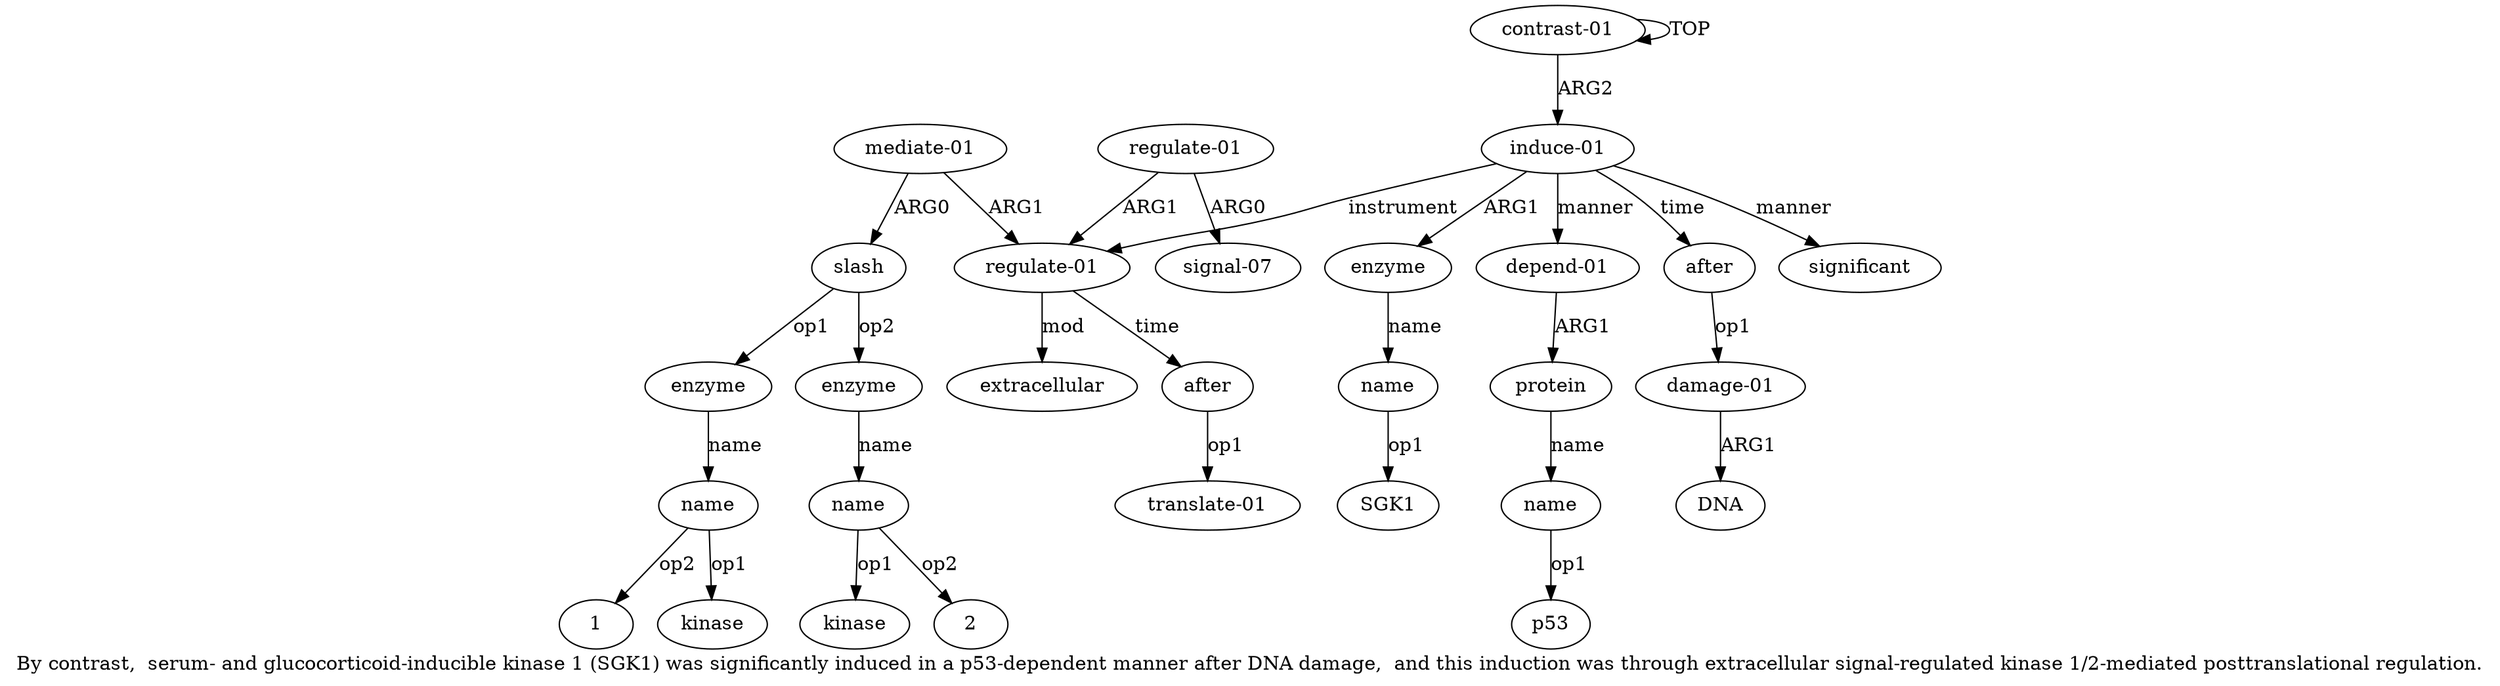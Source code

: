 digraph  {
	graph [label="By contrast,  serum- and glucocorticoid-inducible kinase 1 (SGK1) was significantly induced in a p53-dependent manner after DNA \
damage,  and this induction was through extracellular signal-regulated kinase 1/2-mediated posttranslational regulation."];
	node [label="\N"];
	a20	 [color=black,
		gold_ind=20,
		gold_label=name,
		label=name,
		test_ind=20,
		test_label=name];
	"a20 2"	 [color=black,
		gold_ind=-1,
		gold_label=2,
		label=2,
		test_ind=-1,
		test_label=2];
	a20 -> "a20 2" [key=0,
	color=black,
	gold_label=op2,
	label=op2,
	test_label=op2];
"a20 kinase" [color=black,
	gold_ind=-1,
	gold_label=kinase,
	label=kinase,
	test_ind=-1,
	test_label=kinase];
a20 -> "a20 kinase" [key=0,
color=black,
gold_label=op1,
label=op1,
test_label=op1];
a21 [color=black,
gold_ind=21,
gold_label=after,
label=after,
test_ind=21,
test_label=after];
a22 [color=black,
gold_ind=22,
gold_label="translate-01",
label="translate-01",
test_ind=22,
test_label="translate-01"];
a21 -> a22 [key=0,
color=black,
gold_label=op1,
label=op1,
test_label=op1];
"a6 p53" [color=black,
gold_ind=-1,
gold_label=p53,
label=p53,
test_ind=-1,
test_label=p53];
a15 [color=black,
gold_ind=15,
gold_label="mediate-01",
label="mediate-01",
test_ind=15,
test_label="mediate-01"];
a16 [color=black,
gold_ind=16,
gold_label=slash,
label=slash,
test_ind=16,
test_label=slash];
a15 -> a16 [key=0,
color=black,
gold_label=ARG0,
label=ARG0,
test_label=ARG0];
a11 [color=black,
gold_ind=11,
gold_label="regulate-01",
label="regulate-01",
test_ind=11,
test_label="regulate-01"];
a15 -> a11 [key=0,
color=black,
gold_label=ARG1,
label=ARG1,
test_label=ARG1];
a14 [color=black,
gold_ind=14,
gold_label="signal-07",
label="signal-07",
test_ind=14,
test_label="signal-07"];
a17 [color=black,
gold_ind=17,
gold_label=enzyme,
label=enzyme,
test_ind=17,
test_label=enzyme];
a18 [color=black,
gold_ind=18,
gold_label=name,
label=name,
test_ind=18,
test_label=name];
a17 -> a18 [key=0,
color=black,
gold_label=name,
label=name,
test_label=name];
a16 -> a17 [key=0,
color=black,
gold_label=op1,
label=op1,
test_label=op1];
a19 [color=black,
gold_ind=19,
gold_label=enzyme,
label=enzyme,
test_ind=19,
test_label=enzyme];
a16 -> a19 [key=0,
color=black,
gold_label=op2,
label=op2,
test_label=op2];
a11 -> a21 [key=0,
color=black,
gold_label=time,
label=time,
test_label=time];
a12 [color=black,
gold_ind=12,
gold_label=extracellular,
label=extracellular,
test_ind=12,
test_label=extracellular];
a11 -> a12 [key=0,
color=black,
gold_label=mod,
label=mod,
test_label=mod];
a10 [color=black,
gold_ind=10,
gold_label=significant,
label=significant,
test_ind=10,
test_label=significant];
a13 [color=black,
gold_ind=13,
gold_label="regulate-01",
label="regulate-01",
test_ind=13,
test_label="regulate-01"];
a13 -> a14 [key=0,
color=black,
gold_label=ARG0,
label=ARG0,
test_label=ARG0];
a13 -> a11 [key=0,
color=black,
gold_label=ARG1,
label=ARG1,
test_label=ARG1];
a19 -> a20 [key=0,
color=black,
gold_label=name,
label=name,
test_label=name];
"a18 kinase" [color=black,
gold_ind=-1,
gold_label=kinase,
label=kinase,
test_ind=-1,
test_label=kinase];
a18 -> "a18 kinase" [key=0,
color=black,
gold_label=op1,
label=op1,
test_label=op1];
"a18 1" [color=black,
gold_ind=-1,
gold_label=1,
label=1,
test_ind=-1,
test_label=1];
a18 -> "a18 1" [key=0,
color=black,
gold_label=op2,
label=op2,
test_label=op2];
a1 [color=black,
gold_ind=1,
gold_label="induce-01",
label="induce-01",
test_ind=1,
test_label="induce-01"];
a1 -> a11 [key=0,
color=black,
gold_label=instrument,
label=instrument,
test_label=instrument];
a1 -> a10 [key=0,
color=black,
gold_label=manner,
label=manner,
test_label=manner];
a2 [color=black,
gold_ind=2,
gold_label=enzyme,
label=enzyme,
test_ind=2,
test_label=enzyme];
a1 -> a2 [key=0,
color=black,
gold_label=ARG1,
label=ARG1,
test_label=ARG1];
a4 [color=black,
gold_ind=4,
gold_label="depend-01",
label="depend-01",
test_ind=4,
test_label="depend-01"];
a1 -> a4 [key=0,
color=black,
gold_label=manner,
label=manner,
test_label=manner];
a7 [color=black,
gold_ind=7,
gold_label=after,
label=after,
test_ind=7,
test_label=after];
a1 -> a7 [key=0,
color=black,
gold_label=time,
label=time,
test_label=time];
a0 [color=black,
gold_ind=0,
gold_label="contrast-01",
label="contrast-01",
test_ind=0,
test_label="contrast-01"];
a0 -> a1 [key=0,
color=black,
gold_label=ARG2,
label=ARG2,
test_label=ARG2];
a0 -> a0 [key=0,
color=black,
gold_label=TOP,
label=TOP,
test_label=TOP];
a3 [color=black,
gold_ind=3,
gold_label=name,
label=name,
test_ind=3,
test_label=name];
"a3 SGK1" [color=black,
gold_ind=-1,
gold_label=SGK1,
label=SGK1,
test_ind=-1,
test_label=SGK1];
a3 -> "a3 SGK1" [key=0,
color=black,
gold_label=op1,
label=op1,
test_label=op1];
a2 -> a3 [key=0,
color=black,
gold_label=name,
label=name,
test_label=name];
a5 [color=black,
gold_ind=5,
gold_label=protein,
label=protein,
test_ind=5,
test_label=protein];
a6 [color=black,
gold_ind=6,
gold_label=name,
label=name,
test_ind=6,
test_label=name];
a5 -> a6 [key=0,
color=black,
gold_label=name,
label=name,
test_label=name];
a4 -> a5 [key=0,
color=black,
gold_label=ARG1,
label=ARG1,
test_label=ARG1];
a8 [color=black,
gold_ind=8,
gold_label="damage-01",
label="damage-01",
test_ind=8,
test_label="damage-01"];
a7 -> a8 [key=0,
color=black,
gold_label=op1,
label=op1,
test_label=op1];
a6 -> "a6 p53" [key=0,
color=black,
gold_label=op1,
label=op1,
test_label=op1];
a9 [color=black,
gold_ind=9,
gold_label=DNA,
label=DNA,
test_ind=9,
test_label=DNA];
a8 -> a9 [key=0,
color=black,
gold_label=ARG1,
label=ARG1,
test_label=ARG1];
}
